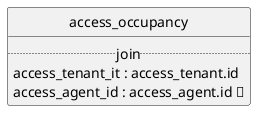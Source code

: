 @startuml uml
skinparam monochrome true
skinparam linetype ortho
hide circle

entity access_occupancy {
  .. join ..
  access_tenant_it : access_tenant.id
  access_agent_id : access_agent.id 🔑
}

@enduml
